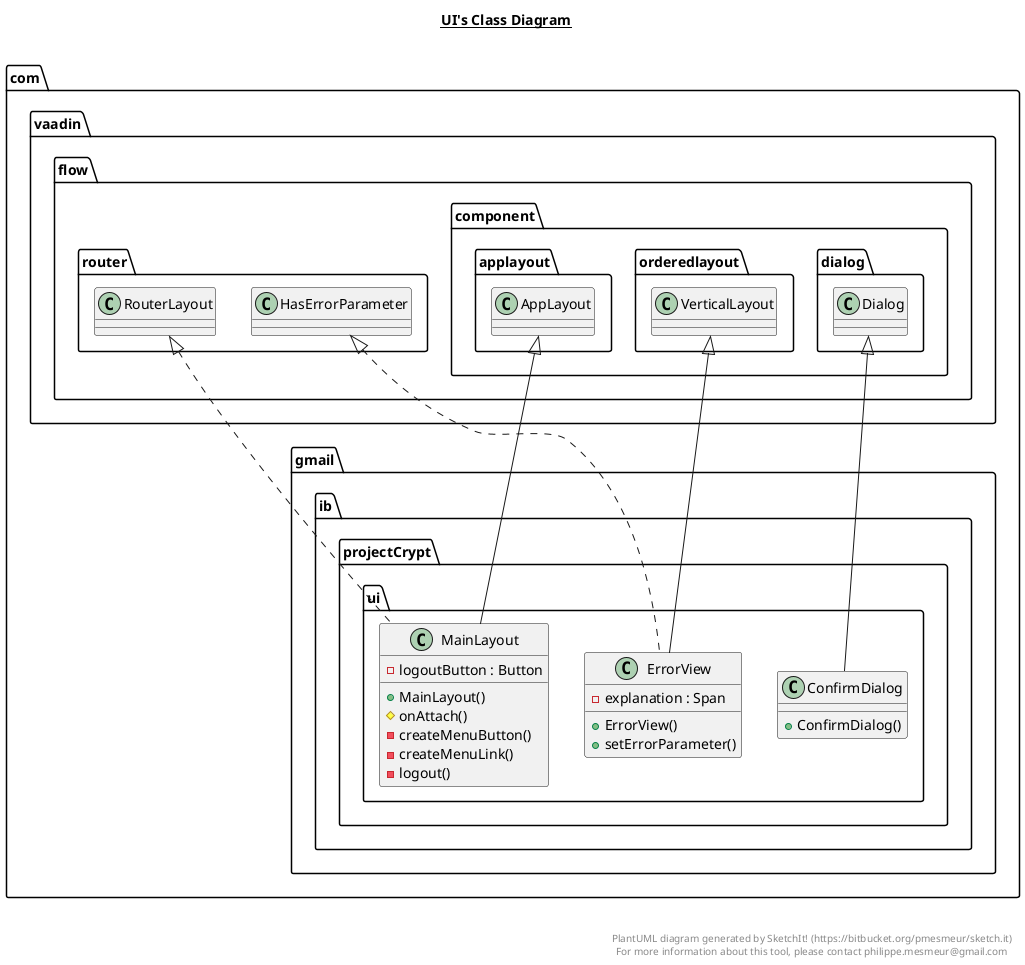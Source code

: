 @startuml

title __UI's Class Diagram__\n

  namespace com.gmail.ib.projectCrypt {
    namespace ui {
      class com.gmail.ib.projectCrypt.ui.ConfirmDialog {
          + ConfirmDialog()
      }
    }
  }
  

  namespace com.gmail.ib.projectCrypt {
    namespace ui {
      class com.gmail.ib.projectCrypt.ui.ErrorView {
          - explanation : Span
          + ErrorView()
          + setErrorParameter()
      }
    }
  }
  

  namespace com.gmail.ib.projectCrypt {
    namespace ui {
      class com.gmail.ib.projectCrypt.ui.MainLayout {
          - logoutButton : Button
          + MainLayout()
          # onAttach()
          - createMenuButton()
          - createMenuLink()
          - logout()
      }
    }
  }
  

  com.gmail.ib.projectCrypt.ui.ConfirmDialog -up-|> com.vaadin.flow.component.dialog.Dialog
  com.gmail.ib.projectCrypt.ui.ErrorView .up.|> com.vaadin.flow.router.HasErrorParameter
  com.gmail.ib.projectCrypt.ui.ErrorView -up-|> com.vaadin.flow.component.orderedlayout.VerticalLayout
  com.gmail.ib.projectCrypt.ui.MainLayout .up.|> com.vaadin.flow.router.RouterLayout
  com.gmail.ib.projectCrypt.ui.MainLayout -up-|> com.vaadin.flow.component.applayout.AppLayout


right footer


PlantUML diagram generated by SketchIt! (https://bitbucket.org/pmesmeur/sketch.it)
For more information about this tool, please contact philippe.mesmeur@gmail.com
endfooter

@enduml
